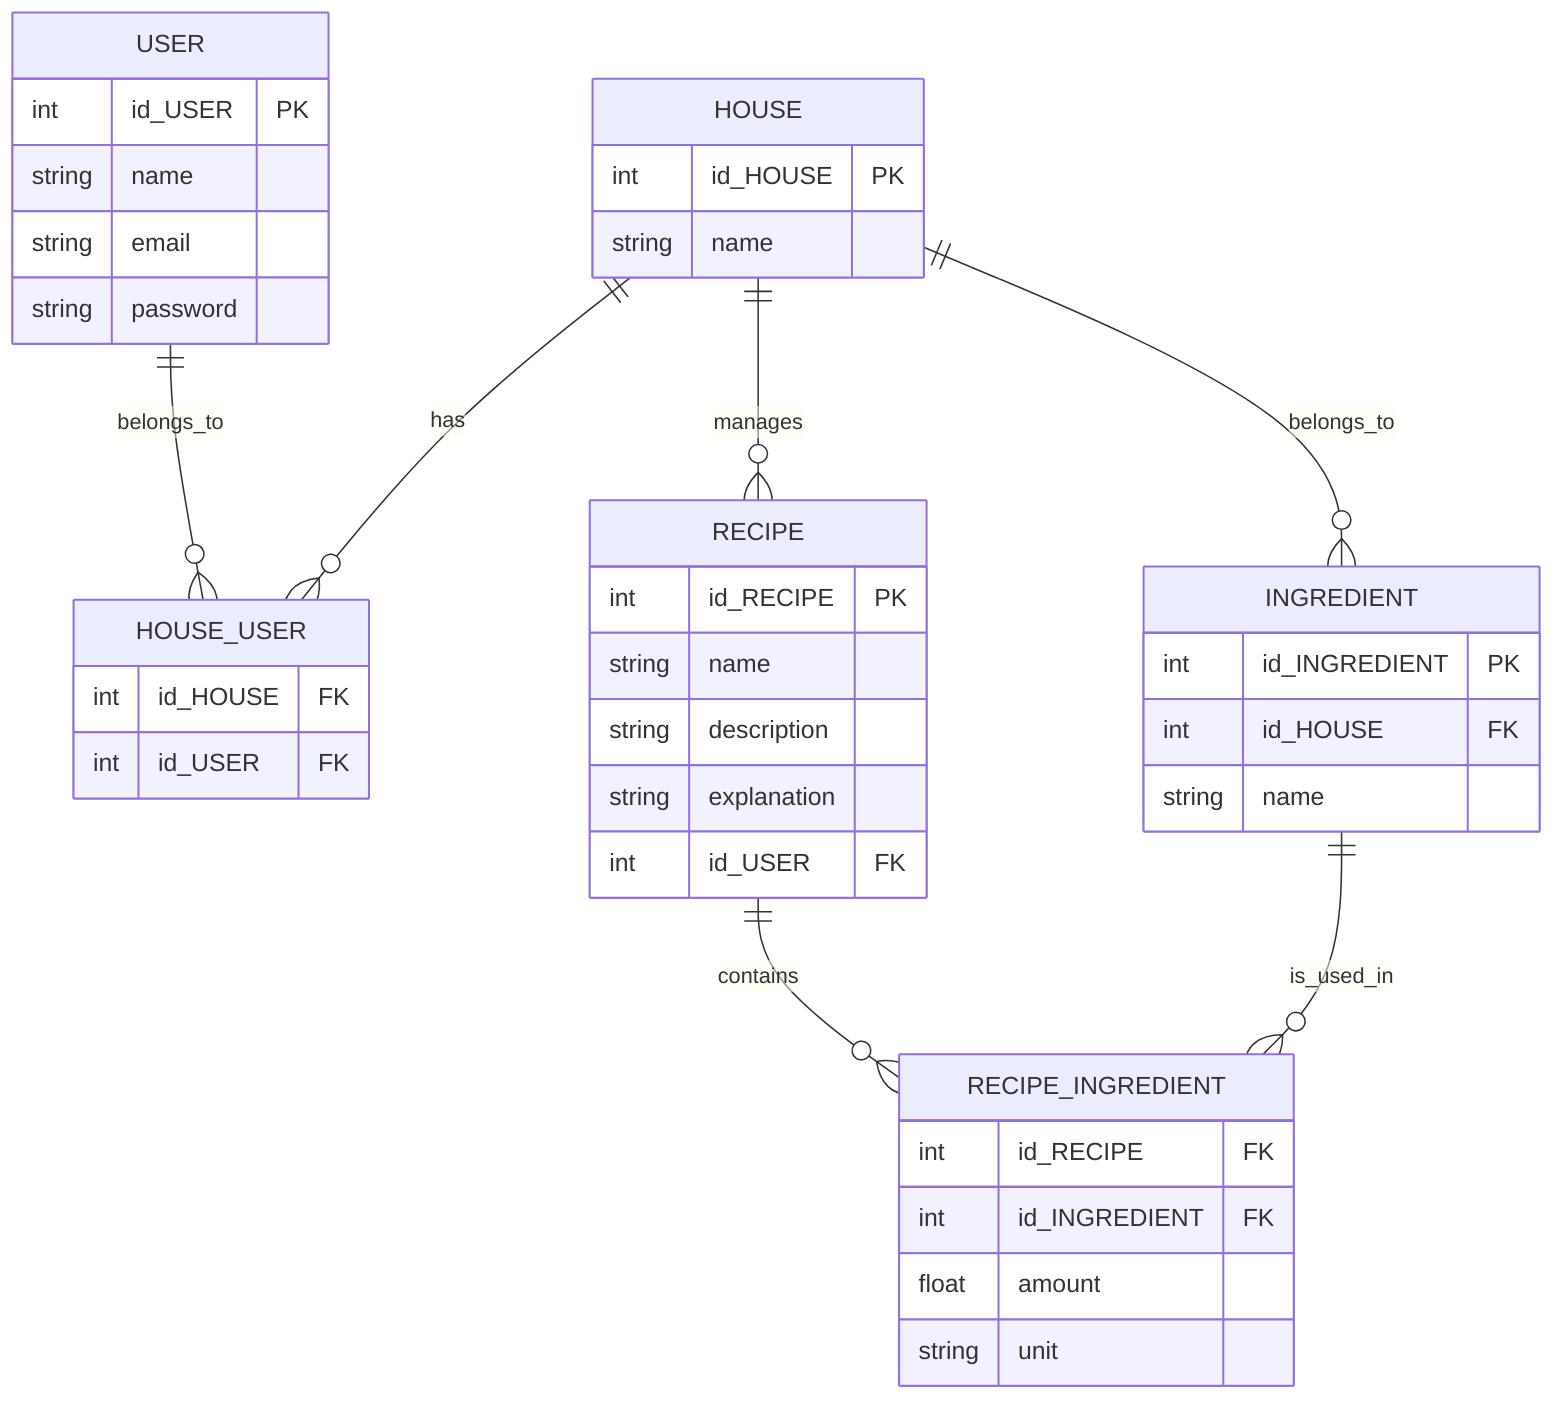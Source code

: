 erDiagram
	direction TB
	USER {
		int id_USER PK
		string name
		string email
        string password
	}

	HOUSE {
		int id_HOUSE PK
		string name
	}

	HOUSE_USER {
		int id_HOUSE FK
		int id_USER FK
	}

	RECIPE {
		int id_RECIPE PK
		string name
		string description
        string explanation
		int id_USER FK
	}

	INGREDIENT {
		int id_INGREDIENT PK
        int id_HOUSE FK
		string name
	}

	RECIPE_INGREDIENT {
		int id_RECIPE FK
		int id_INGREDIENT FK
		float amount
		string unit
	}

	USER||--o{HOUSE_USER:"belongs_to"
	HOUSE||--o{HOUSE_USER:"has"
	HOUSE||--o{RECIPE:"manages"
    HOUSE||--o{INGREDIENT:"belongs_to"
	RECIPE||--o{RECIPE_INGREDIENT:"contains"
	INGREDIENT||--o{RECIPE_INGREDIENT:"is_used_in"